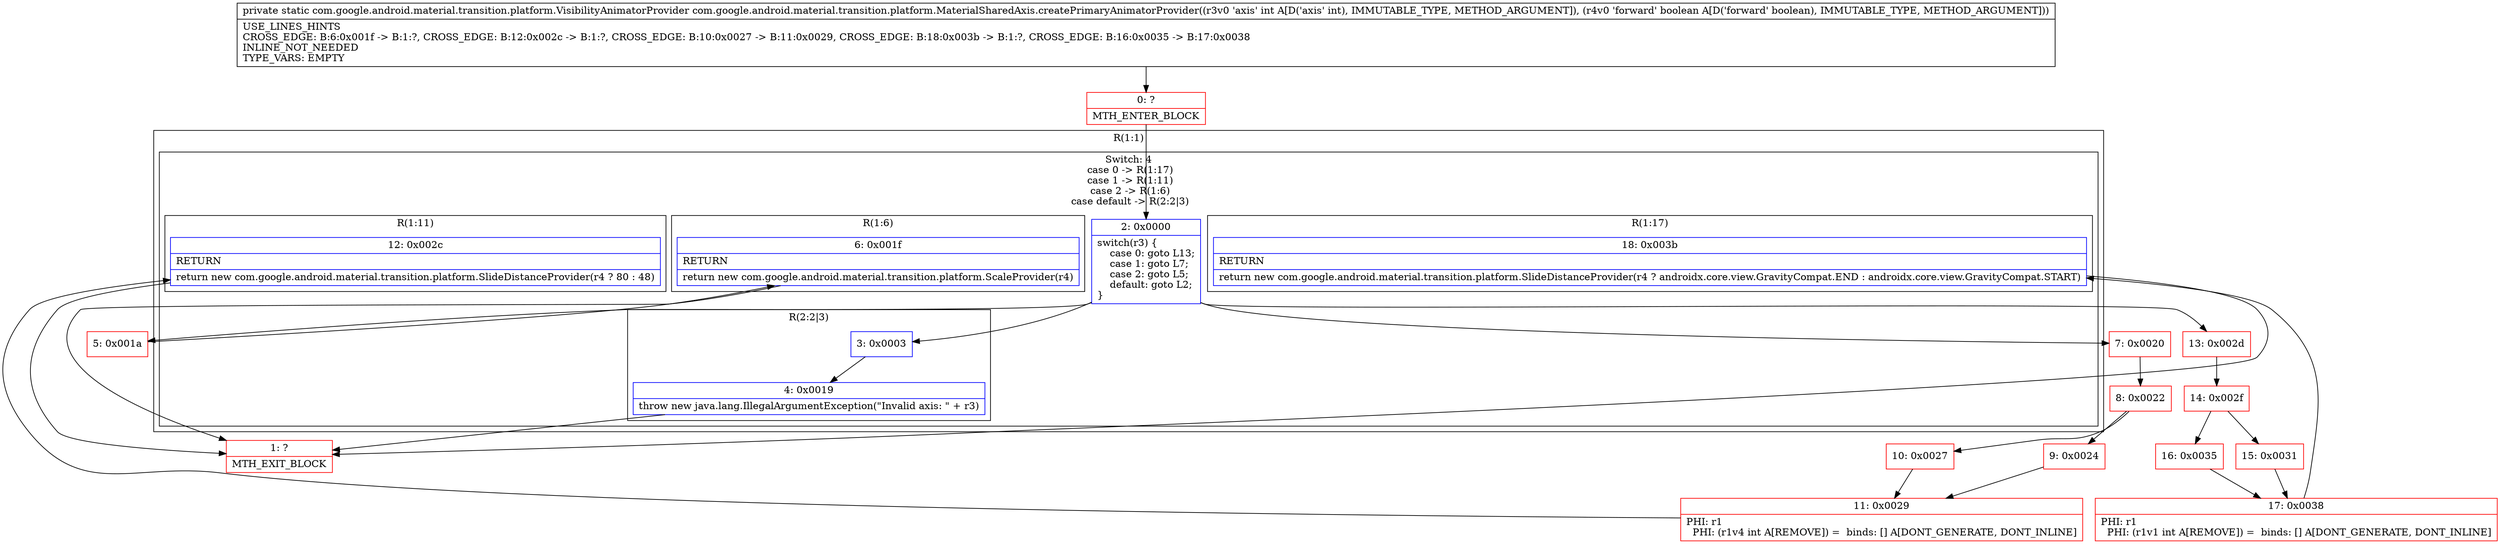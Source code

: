 digraph "CFG forcom.google.android.material.transition.platform.MaterialSharedAxis.createPrimaryAnimatorProvider(IZ)Lcom\/google\/android\/material\/transition\/platform\/VisibilityAnimatorProvider;" {
subgraph cluster_Region_654406179 {
label = "R(1:1)";
node [shape=record,color=blue];
subgraph cluster_SwitchRegion_1573057361 {
label = "Switch: 4
 case 0 -> R(1:17)
 case 1 -> R(1:11)
 case 2 -> R(1:6)
 case default -> R(2:2|3)";
node [shape=record,color=blue];
Node_2 [shape=record,label="{2\:\ 0x0000|switch(r3) \{\l    case 0: goto L13;\l    case 1: goto L7;\l    case 2: goto L5;\l    default: goto L2;\l\}\l}"];
subgraph cluster_Region_190030989 {
label = "R(1:17)";
node [shape=record,color=blue];
Node_18 [shape=record,label="{18\:\ 0x003b|RETURN\l|return new com.google.android.material.transition.platform.SlideDistanceProvider(r4 ? androidx.core.view.GravityCompat.END : androidx.core.view.GravityCompat.START)\l}"];
}
subgraph cluster_Region_2003540091 {
label = "R(1:11)";
node [shape=record,color=blue];
Node_12 [shape=record,label="{12\:\ 0x002c|RETURN\l|return new com.google.android.material.transition.platform.SlideDistanceProvider(r4 ? 80 : 48)\l}"];
}
subgraph cluster_Region_1532456159 {
label = "R(1:6)";
node [shape=record,color=blue];
Node_6 [shape=record,label="{6\:\ 0x001f|RETURN\l|return new com.google.android.material.transition.platform.ScaleProvider(r4)\l}"];
}
subgraph cluster_Region_298144927 {
label = "R(2:2|3)";
node [shape=record,color=blue];
Node_3 [shape=record,label="{3\:\ 0x0003}"];
Node_4 [shape=record,label="{4\:\ 0x0019|throw new java.lang.IllegalArgumentException(\"Invalid axis: \" + r3)\l}"];
}
}
}
Node_0 [shape=record,color=red,label="{0\:\ ?|MTH_ENTER_BLOCK\l}"];
Node_1 [shape=record,color=red,label="{1\:\ ?|MTH_EXIT_BLOCK\l}"];
Node_5 [shape=record,color=red,label="{5\:\ 0x001a}"];
Node_7 [shape=record,color=red,label="{7\:\ 0x0020}"];
Node_8 [shape=record,color=red,label="{8\:\ 0x0022}"];
Node_9 [shape=record,color=red,label="{9\:\ 0x0024}"];
Node_11 [shape=record,color=red,label="{11\:\ 0x0029|PHI: r1 \l  PHI: (r1v4 int A[REMOVE]) =  binds: [] A[DONT_GENERATE, DONT_INLINE]\l}"];
Node_10 [shape=record,color=red,label="{10\:\ 0x0027}"];
Node_13 [shape=record,color=red,label="{13\:\ 0x002d}"];
Node_14 [shape=record,color=red,label="{14\:\ 0x002f}"];
Node_15 [shape=record,color=red,label="{15\:\ 0x0031}"];
Node_17 [shape=record,color=red,label="{17\:\ 0x0038|PHI: r1 \l  PHI: (r1v1 int A[REMOVE]) =  binds: [] A[DONT_GENERATE, DONT_INLINE]\l}"];
Node_16 [shape=record,color=red,label="{16\:\ 0x0035}"];
MethodNode[shape=record,label="{private static com.google.android.material.transition.platform.VisibilityAnimatorProvider com.google.android.material.transition.platform.MaterialSharedAxis.createPrimaryAnimatorProvider((r3v0 'axis' int A[D('axis' int), IMMUTABLE_TYPE, METHOD_ARGUMENT]), (r4v0 'forward' boolean A[D('forward' boolean), IMMUTABLE_TYPE, METHOD_ARGUMENT]))  | USE_LINES_HINTS\lCROSS_EDGE: B:6:0x001f \-\> B:1:?, CROSS_EDGE: B:12:0x002c \-\> B:1:?, CROSS_EDGE: B:10:0x0027 \-\> B:11:0x0029, CROSS_EDGE: B:18:0x003b \-\> B:1:?, CROSS_EDGE: B:16:0x0035 \-\> B:17:0x0038\lINLINE_NOT_NEEDED\lTYPE_VARS: EMPTY\l}"];
MethodNode -> Node_0;Node_2 -> Node_3;
Node_2 -> Node_5;
Node_2 -> Node_7;
Node_2 -> Node_13;
Node_18 -> Node_1;
Node_12 -> Node_1;
Node_6 -> Node_1;
Node_3 -> Node_4;
Node_4 -> Node_1;
Node_0 -> Node_2;
Node_5 -> Node_6;
Node_7 -> Node_8;
Node_8 -> Node_9;
Node_8 -> Node_10;
Node_9 -> Node_11;
Node_11 -> Node_12;
Node_10 -> Node_11;
Node_13 -> Node_14;
Node_14 -> Node_15;
Node_14 -> Node_16;
Node_15 -> Node_17;
Node_17 -> Node_18;
Node_16 -> Node_17;
}

